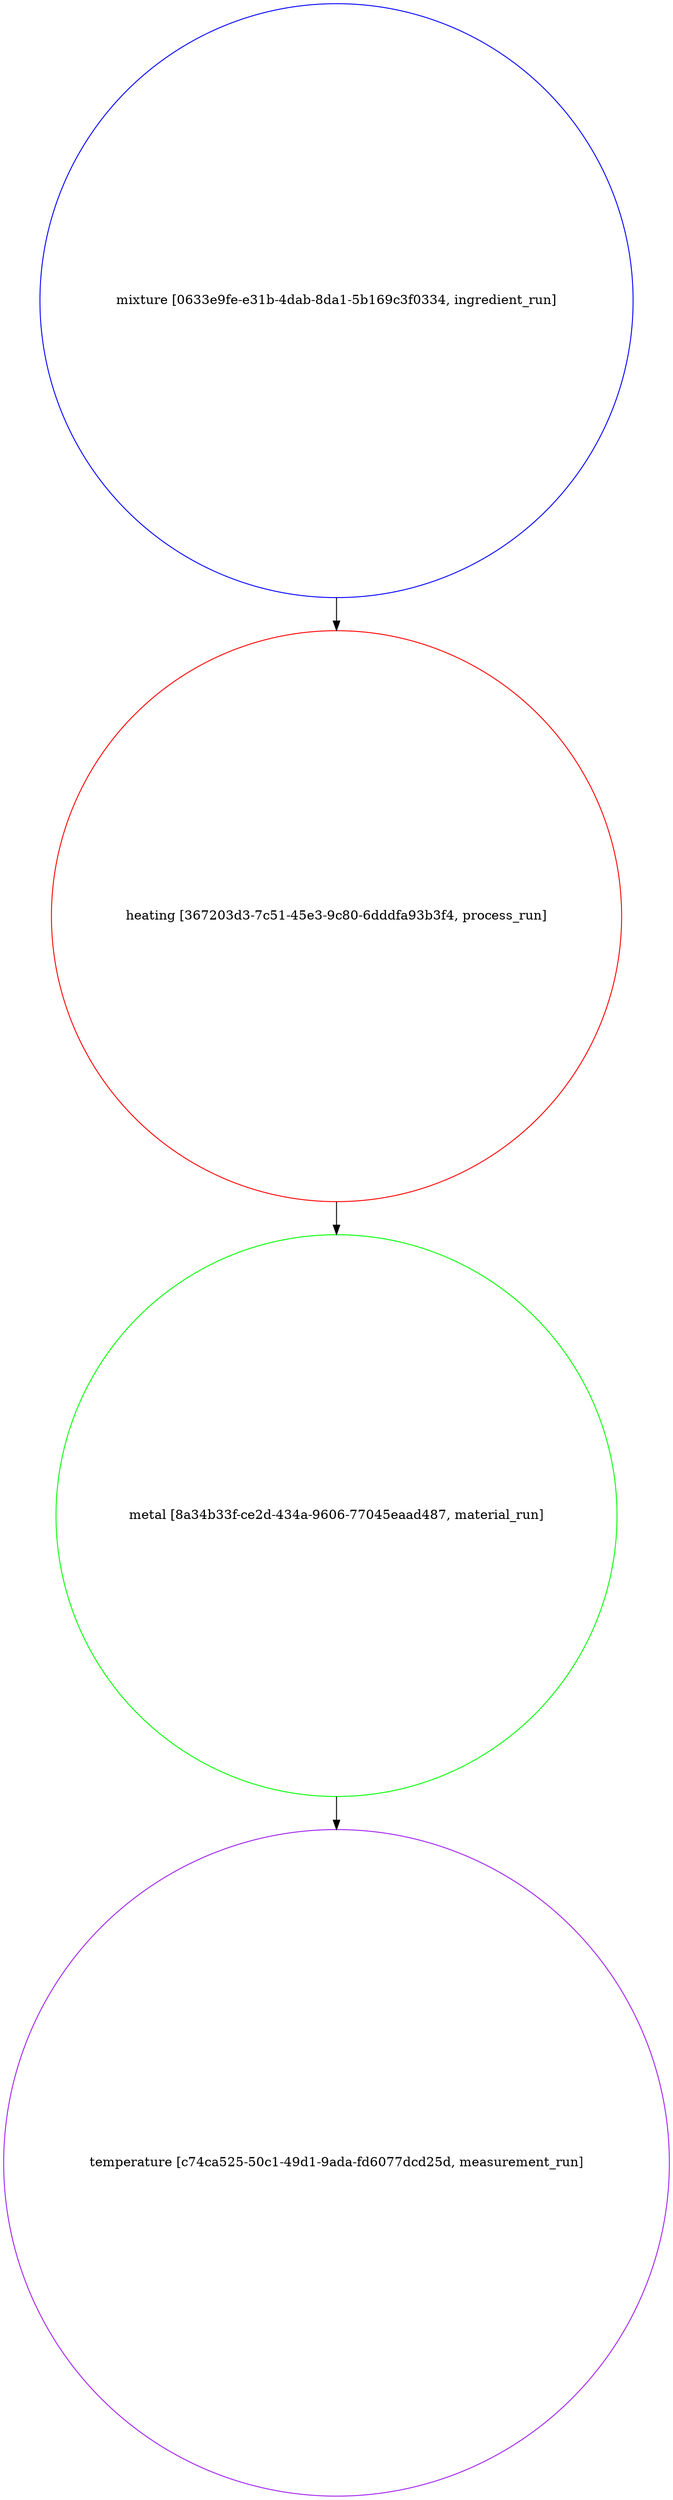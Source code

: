 strict digraph "3e217c2c-a174-4820-9801-a3e0a57d93e2" {
	graph [bb="0,0,725.34,2711.7",
		name="3e217c2c-a174-4820-9801-a3e0a57d93e2"
	];
	node [label="\N"];
	"mixture [0633e9fe-e31b-4dab-8da1-5b169c3f0334, ingredient_run]"	 [color=blue,
		height=8.9728,
		object="{\"absolute_quantity\": null, \"file_links\": [], \"labels\": [], \"mass_fraction\": null, \"material\": null, \"name\": \"mixture\", \"notes\": \
null, \"number_fraction\": null, \"process\": {\"id\": \"367203d3-7c51-45e3-9c80-6dddfa93b3f4\", \"scope\": \"auto\", \"type\": \"link_by_uid\"}, \"\
spec\": {\"id\": \"9c326f06-79f4-4a54-93b9-62fc45778d06\", \"scope\": \"auto\", \"type\": \"link_by_uid\"}, \"tags\": [], \"type\": \"ingredient_run\", \"\
uids\": {\"auto\": \"0633e9fe-e31b-4dab-8da1-5b169c3f0334\"}, \"volume_fraction\": null}",
		pos="362.67,2388.6",
		shape=circle,
		type=ingredient_run,
		uuid="0633e9fe-e31b-4dab-8da1-5b169c3f0334",
		width=8.9728];
	"heating [367203d3-7c51-45e3-9c80-6dddfa93b3f4, process_run]"	 [color=red,
		height=8.6298,
		object="{\"conditions\": [], \"file_links\": [], \"name\": \"heating\", \"notes\": null, \"parameters\": [], \"source\": null, \"spec\": {\"id\": \"47e164de-eee6-4f27-b1c4-f3dd247ec3e6\", \"\
scope\": \"auto\", \"type\": \"link_by_uid\"}, \"tags\": [], \"type\": \"process_run\", \"uids\": {\"auto\": \"367203d3-7c51-45e3-9c80-6dddfa93b3f4\"}}",
		pos="362.67,1719",
		shape=circle,
		type=process_run,
		uuid="367203d3-7c51-45e3-9c80-6dddfa93b3f4",
		width=8.6298];
	"mixture [0633e9fe-e31b-4dab-8da1-5b169c3f0334, ingredient_run]" -> "heating [367203d3-7c51-45e3-9c80-6dddfa93b3f4, process_run]"	 [pos="e,362.67,2029.7 362.67,2065.6 362.67,2057 362.67,2048.4 362.67,2039.8"];
	"metal [8a34b33f-ce2d-434a-9606-77045eaad487, material_run]"	 [color=green,
		height=8.4854,
		object="{\"file_links\": [], \"name\": \"metal\", \"notes\": null, \"process\": {\"id\": \"367203d3-7c51-45e3-9c80-6dddfa93b3f4\", \"scope\": \"auto\", \"type\": \"\
link_by_uid\"}, \"sample_type\": \"unknown\", \"spec\": {\"id\": \"9faa4467-459e-4ecc-aff0-6706ad72a437\", \"scope\": \"auto\", \"type\": \"link_by_\
uid\"}, \"tags\": [], \"type\": \"material_run\", \"uids\": {\"auto\": \"8a34b33f-ce2d-434a-9606-77045eaad487\"}}",
		pos="362.67,1066.8",
		shape=circle,
		type=material_run,
		uuid="8a34b33f-ce2d-434a-9606-77045eaad487",
		width=8.4854];
	"heating [367203d3-7c51-45e3-9c80-6dddfa93b3f4, process_run]" -> "metal [8a34b33f-ce2d-434a-9606-77045eaad487, material_run]"	 [pos="e,362.67,1372.7 362.67,1408.2 362.67,1399.8 362.67,1391.4 362.67,1383"];
	"temperature [c74ca525-50c1-49d1-9ada-fd6077dcd25d, measurement_run]"	 [color=purple,
		height=10.074,
		object="{\"conditions\": [], \"file_links\": [], \"material\": {\"id\": \"8a34b33f-ce2d-434a-9606-77045eaad487\", \"scope\": \"auto\", \"type\": \"link_by_\
uid\"}, \"name\": \"temperature\", \"notes\": null, \"parameters\": [], \"properties\": [], \"source\": null, \"spec\": {\"id\": \"7ff812cc-54d0-47c5-acc0-cfc671c525bb\", \"\
scope\": \"auto\", \"type\": \"link_by_uid\"}, \"tags\": [], \"type\": \"measurement_run\", \"uids\": {\"auto\": \"c74ca525-50c1-49d1-9ada-fd6077dcd25d\"}}",
		pos="362.67,362.67",
		shape=circle,
		type=measurement_run,
		uuid="c74ca525-50c1-49d1-9ada-fd6077dcd25d",
		width=10.074];
	"metal [8a34b33f-ce2d-434a-9606-77045eaad487, material_run]" -> "temperature [c74ca525-50c1-49d1-9ada-fd6077dcd25d, measurement_run]"	 [pos="e,362.67,725.49 362.67,761.29 362.67,752.75 362.67,744.17 362.67,735.58"];
}
